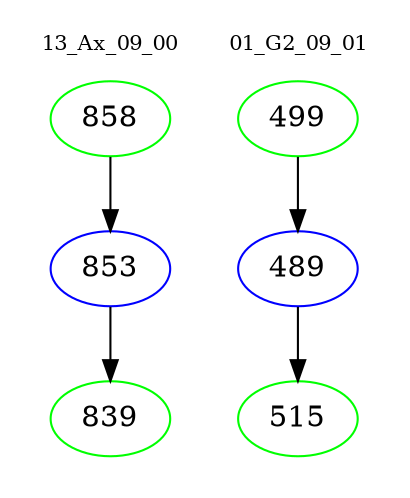 digraph{
subgraph cluster_0 {
color = white
label = "13_Ax_09_00";
fontsize=10;
T0_858 [label="858", color="green"]
T0_858 -> T0_853 [color="black"]
T0_853 [label="853", color="blue"]
T0_853 -> T0_839 [color="black"]
T0_839 [label="839", color="green"]
}
subgraph cluster_1 {
color = white
label = "01_G2_09_01";
fontsize=10;
T1_499 [label="499", color="green"]
T1_499 -> T1_489 [color="black"]
T1_489 [label="489", color="blue"]
T1_489 -> T1_515 [color="black"]
T1_515 [label="515", color="green"]
}
}
